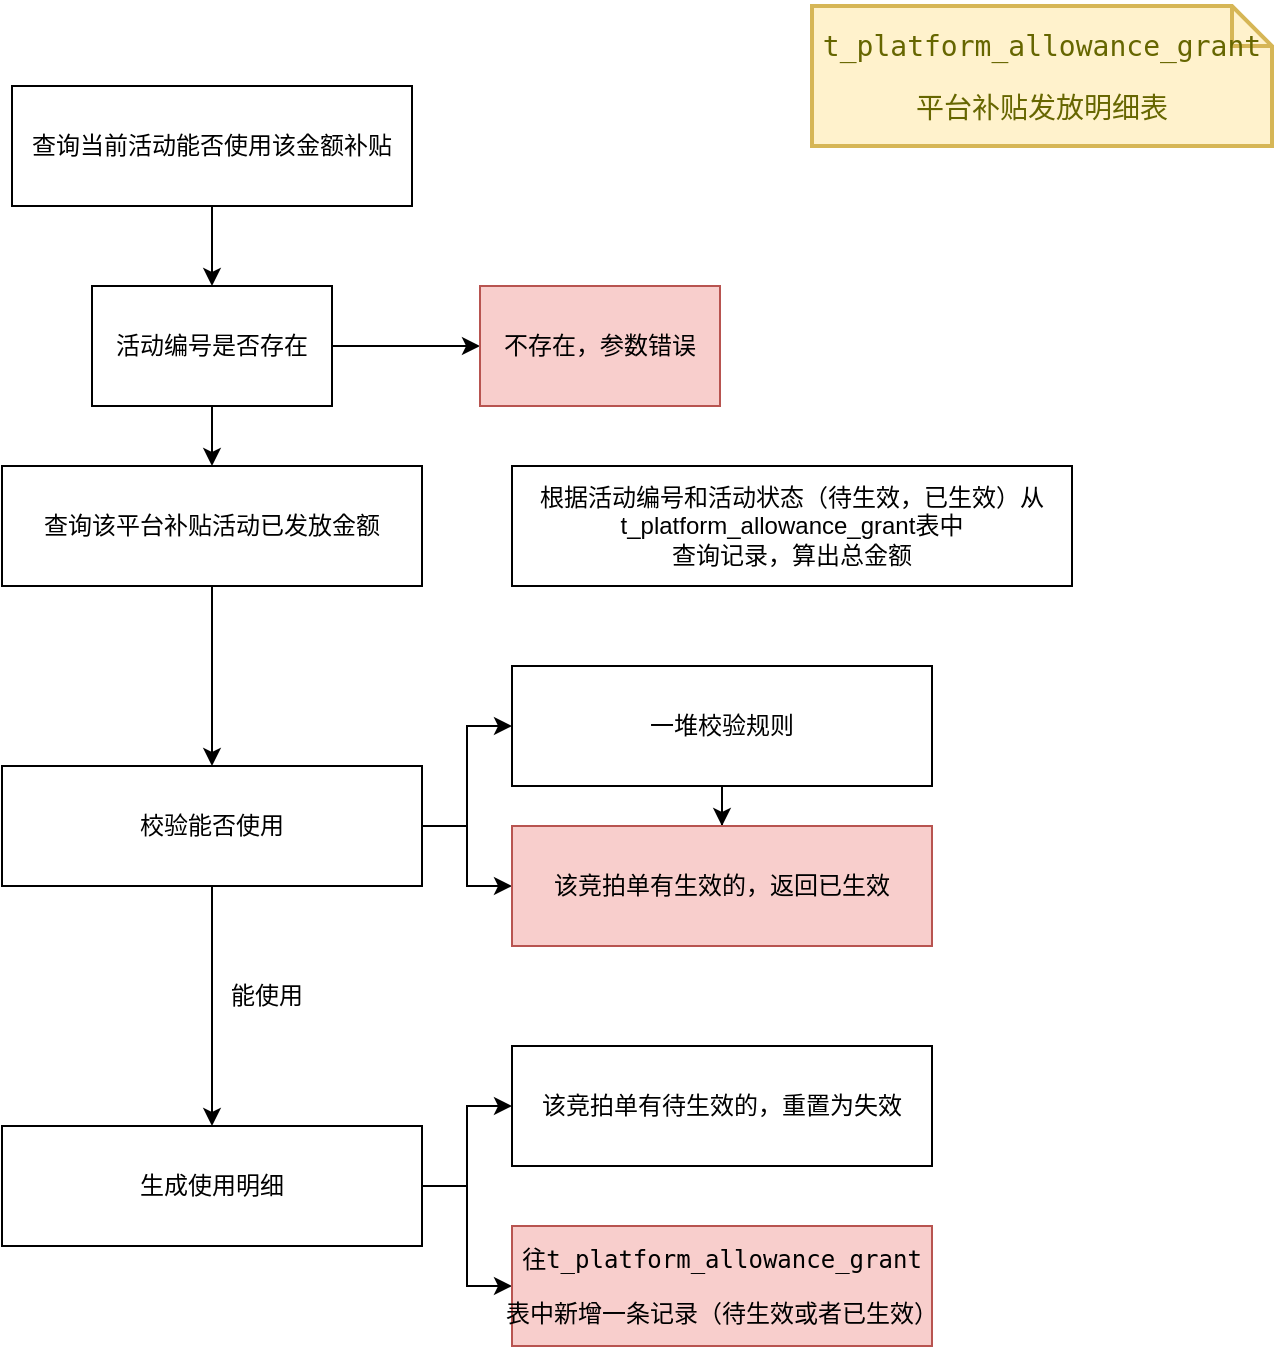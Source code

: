 <mxfile version="15.8.4" type="device"><diagram id="4gz0_7Tk6vocbRT3iXmT" name="第 1 页"><mxGraphModel dx="946" dy="623" grid="1" gridSize="10" guides="1" tooltips="1" connect="1" arrows="1" fold="1" page="1" pageScale="1" pageWidth="827" pageHeight="1169" math="0" shadow="0"><root><mxCell id="0"/><mxCell id="1" parent="0"/><mxCell id="ltQMD_61f7OPJehBPtom-8" value="" style="edgeStyle=orthogonalEdgeStyle;rounded=0;orthogonalLoop=1;jettySize=auto;html=1;" parent="1" source="ltQMD_61f7OPJehBPtom-1" target="ltQMD_61f7OPJehBPtom-2" edge="1"><mxGeometry relative="1" as="geometry"/></mxCell><mxCell id="ltQMD_61f7OPJehBPtom-1" value="&lt;pre&gt;查询当前活动能否使用该金额补贴&lt;/pre&gt;" style="rounded=0;whiteSpace=wrap;html=1;" parent="1" vertex="1"><mxGeometry x="120" y="130" width="200" height="60" as="geometry"/></mxCell><mxCell id="ltQMD_61f7OPJehBPtom-9" value="" style="edgeStyle=orthogonalEdgeStyle;rounded=0;orthogonalLoop=1;jettySize=auto;html=1;" parent="1" source="ltQMD_61f7OPJehBPtom-2" target="ltQMD_61f7OPJehBPtom-4" edge="1"><mxGeometry relative="1" as="geometry"/></mxCell><mxCell id="ltQMD_61f7OPJehBPtom-25" style="edgeStyle=orthogonalEdgeStyle;rounded=0;orthogonalLoop=1;jettySize=auto;html=1;exitX=1;exitY=0.5;exitDx=0;exitDy=0;entryX=0;entryY=0.5;entryDx=0;entryDy=0;" parent="1" source="ltQMD_61f7OPJehBPtom-2" target="ltQMD_61f7OPJehBPtom-3" edge="1"><mxGeometry relative="1" as="geometry"/></mxCell><mxCell id="ltQMD_61f7OPJehBPtom-2" value="活动编号是否存在" style="rounded=0;whiteSpace=wrap;html=1;" parent="1" vertex="1"><mxGeometry x="160" y="230" width="120" height="60" as="geometry"/></mxCell><mxCell id="ltQMD_61f7OPJehBPtom-3" value="不存在，参数错误" style="rounded=0;whiteSpace=wrap;html=1;fillColor=#f8cecc;strokeColor=#b85450;" parent="1" vertex="1"><mxGeometry x="354" y="230" width="120" height="60" as="geometry"/></mxCell><mxCell id="ltQMD_61f7OPJehBPtom-11" value="" style="edgeStyle=orthogonalEdgeStyle;rounded=0;orthogonalLoop=1;jettySize=auto;html=1;" parent="1" source="ltQMD_61f7OPJehBPtom-4" target="ltQMD_61f7OPJehBPtom-10" edge="1"><mxGeometry relative="1" as="geometry"/></mxCell><mxCell id="ltQMD_61f7OPJehBPtom-4" value="&lt;pre&gt;查询该平台补贴活动已发放金额&lt;/pre&gt;" style="rounded=0;whiteSpace=wrap;html=1;" parent="1" vertex="1"><mxGeometry x="115" y="320" width="210" height="60" as="geometry"/></mxCell><mxCell id="ltQMD_61f7OPJehBPtom-5" value="根据活动编号和活动状态（待生效，已生效）从&lt;br&gt;t_platform_allowance_grant表中&lt;br&gt;查询记录，算出总金额" style="rounded=0;whiteSpace=wrap;html=1;" parent="1" vertex="1"><mxGeometry x="370" y="320" width="280" height="60" as="geometry"/></mxCell><mxCell id="ltQMD_61f7OPJehBPtom-7" value="&lt;pre&gt;t_platform_allowance_grant&lt;/pre&gt;&lt;pre&gt;&lt;pre&gt;平台补贴发放明细表&lt;/pre&gt;&lt;/pre&gt;" style="shape=note;strokeWidth=2;fontSize=14;size=20;whiteSpace=wrap;html=1;fillColor=#fff2cc;strokeColor=#d6b656;fontColor=#666600;" parent="1" vertex="1"><mxGeometry x="520" y="90" width="230" height="70" as="geometry"/></mxCell><mxCell id="ltQMD_61f7OPJehBPtom-14" value="" style="edgeStyle=orthogonalEdgeStyle;rounded=0;orthogonalLoop=1;jettySize=auto;html=1;" parent="1" source="ltQMD_61f7OPJehBPtom-10" target="ltQMD_61f7OPJehBPtom-13" edge="1"><mxGeometry relative="1" as="geometry"/></mxCell><mxCell id="ltQMD_61f7OPJehBPtom-17" style="edgeStyle=orthogonalEdgeStyle;rounded=0;orthogonalLoop=1;jettySize=auto;html=1;exitX=1;exitY=0.5;exitDx=0;exitDy=0;entryX=0;entryY=0.5;entryDx=0;entryDy=0;" parent="1" source="ltQMD_61f7OPJehBPtom-10" target="ltQMD_61f7OPJehBPtom-12" edge="1"><mxGeometry relative="1" as="geometry"/></mxCell><mxCell id="ltQMD_61f7OPJehBPtom-19" style="edgeStyle=orthogonalEdgeStyle;rounded=0;orthogonalLoop=1;jettySize=auto;html=1;exitX=1;exitY=0.5;exitDx=0;exitDy=0;entryX=0;entryY=0.5;entryDx=0;entryDy=0;" parent="1" source="ltQMD_61f7OPJehBPtom-10" target="ltQMD_61f7OPJehBPtom-16" edge="1"><mxGeometry relative="1" as="geometry"/></mxCell><mxCell id="ltQMD_61f7OPJehBPtom-10" value="&lt;pre&gt;&lt;pre&gt;校验能否使用&lt;/pre&gt;&lt;/pre&gt;" style="rounded=0;whiteSpace=wrap;html=1;" parent="1" vertex="1"><mxGeometry x="115" y="470" width="210" height="60" as="geometry"/></mxCell><mxCell id="ltQMD_61f7OPJehBPtom-18" value="" style="edgeStyle=orthogonalEdgeStyle;rounded=0;orthogonalLoop=1;jettySize=auto;html=1;" parent="1" source="ltQMD_61f7OPJehBPtom-12" target="ltQMD_61f7OPJehBPtom-16" edge="1"><mxGeometry relative="1" as="geometry"/></mxCell><mxCell id="ltQMD_61f7OPJehBPtom-12" value="一堆校验规则" style="rounded=0;whiteSpace=wrap;html=1;" parent="1" vertex="1"><mxGeometry x="370" y="420" width="210" height="60" as="geometry"/></mxCell><mxCell id="ltQMD_61f7OPJehBPtom-23" style="edgeStyle=orthogonalEdgeStyle;rounded=0;orthogonalLoop=1;jettySize=auto;html=1;exitX=1;exitY=0.5;exitDx=0;exitDy=0;entryX=0;entryY=0.5;entryDx=0;entryDy=0;" parent="1" source="ltQMD_61f7OPJehBPtom-13" target="ltQMD_61f7OPJehBPtom-20" edge="1"><mxGeometry relative="1" as="geometry"/></mxCell><mxCell id="ltQMD_61f7OPJehBPtom-24" style="edgeStyle=orthogonalEdgeStyle;rounded=0;orthogonalLoop=1;jettySize=auto;html=1;exitX=1;exitY=0.5;exitDx=0;exitDy=0;" parent="1" source="ltQMD_61f7OPJehBPtom-13" target="ltQMD_61f7OPJehBPtom-22" edge="1"><mxGeometry relative="1" as="geometry"/></mxCell><mxCell id="ltQMD_61f7OPJehBPtom-13" value="&lt;pre&gt;&lt;pre&gt;生成使用明细&lt;/pre&gt;&lt;/pre&gt;" style="rounded=0;whiteSpace=wrap;html=1;" parent="1" vertex="1"><mxGeometry x="115" y="650" width="210" height="60" as="geometry"/></mxCell><mxCell id="ltQMD_61f7OPJehBPtom-15" value="能使用" style="text;html=1;align=center;verticalAlign=middle;resizable=0;points=[];autosize=1;strokeColor=none;fillColor=none;" parent="1" vertex="1"><mxGeometry x="222" y="575" width="50" height="20" as="geometry"/></mxCell><mxCell id="ltQMD_61f7OPJehBPtom-16" value="该竞拍单有生效的，返回已生效" style="rounded=0;whiteSpace=wrap;html=1;fillColor=#f8cecc;strokeColor=#b85450;" parent="1" vertex="1"><mxGeometry x="370" y="500" width="210" height="60" as="geometry"/></mxCell><mxCell id="ltQMD_61f7OPJehBPtom-20" value="该竞拍单有待生效的，重置为失效" style="rounded=0;whiteSpace=wrap;html=1;" parent="1" vertex="1"><mxGeometry x="370" y="610" width="210" height="60" as="geometry"/></mxCell><mxCell id="ltQMD_61f7OPJehBPtom-22" value="&lt;pre&gt;&lt;pre&gt;&lt;pre&gt;往t_platform_allowance_grant&lt;/pre&gt;&lt;pre&gt;表中新增一条记录（待生效或者已生效）&lt;/pre&gt;&lt;/pre&gt;&lt;/pre&gt;" style="rounded=0;whiteSpace=wrap;html=1;fillColor=#f8cecc;strokeColor=#b85450;" parent="1" vertex="1"><mxGeometry x="370" y="700" width="210" height="60" as="geometry"/></mxCell></root></mxGraphModel></diagram></mxfile>